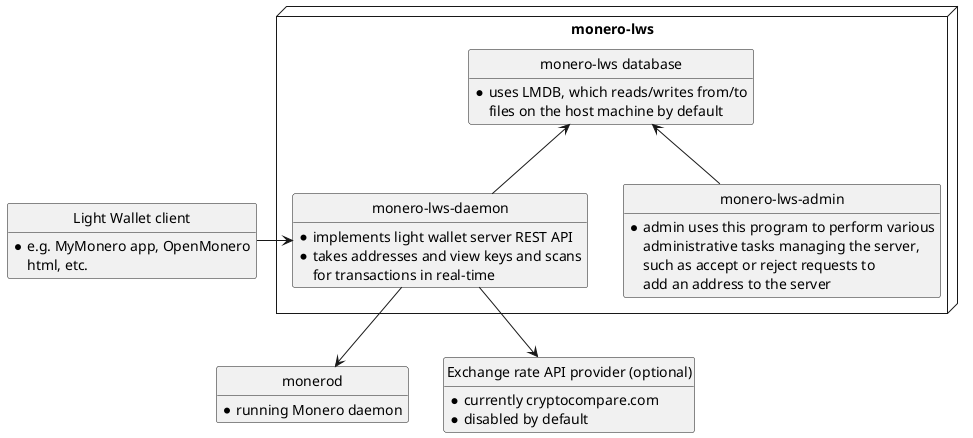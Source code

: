 @startuml
hide circle
hide members

entity "Light Wallet client" as Client {
    * e.g. MyMonero app, OpenMonero
    html, etc.
}
show Client fields

package "monero-lws" <<Node>> {
    entity "monero-lws-daemon" as MoneroLWSDaemon {
        * implements light wallet server REST API
        * takes addresses and view keys and scans 
        for transactions in real-time
    }
    show MoneroLWSDaemon fields
    entity "monero-lws-admin" as MoneroLWSAdmin {
        * admin uses this program to perform various
        administrative tasks managing the server,
        such as accept or reject requests to
        add an address to the server
    }
    show MoneroLWSAdmin fields
    entity "monero-lws database" as MoneroLWSdb {
        * uses LMDB, which reads/writes from/to
        files on the host machine by default
    }
    show MoneroLWSdb fields

    MoneroLWSDaemon -up-> MoneroLWSdb
    MoneroLWSAdmin -up-> MoneroLWSdb
}

entity monerod {
    * running Monero daemon
}
show monerod fields

entity "Exchange rate API provider (optional)" as ExchangeRateProvider {
    * currently cryptocompare.com
    * disabled by default
}
show ExchangeRateProvider fields

Client -right-> MoneroLWSDaemon
MoneroLWSDaemon -down-> monerod
MoneroLWSDaemon -down-> ExchangeRateProvider
@enduml
